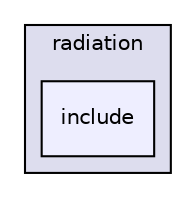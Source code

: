 digraph "src/thermophysicalModels/radiation/include" {
  bgcolor=transparent;
  compound=true
  node [ fontsize="10", fontname="Helvetica"];
  edge [ labelfontsize="10", labelfontname="Helvetica"];
  subgraph clusterdir_372f5e43f50c30dcf3bbe70654c3d27a {
    graph [ bgcolor="#ddddee", pencolor="black", label="radiation" fontname="Helvetica", fontsize="10", URL="dir_372f5e43f50c30dcf3bbe70654c3d27a.html"]
  dir_fd86ea236988fc20eaccc3cd642438ad [shape=box, label="include", style="filled", fillcolor="#eeeeff", pencolor="black", URL="dir_fd86ea236988fc20eaccc3cd642438ad.html"];
  }
}
